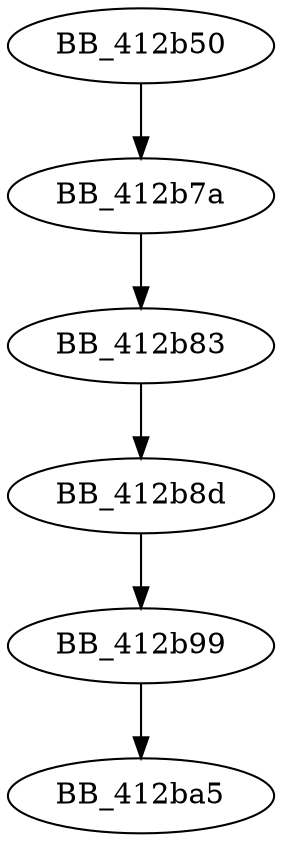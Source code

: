 DiGraph sub_412B50{
BB_412b50->BB_412b7a
BB_412b7a->BB_412b83
BB_412b83->BB_412b8d
BB_412b8d->BB_412b99
BB_412b99->BB_412ba5
}

